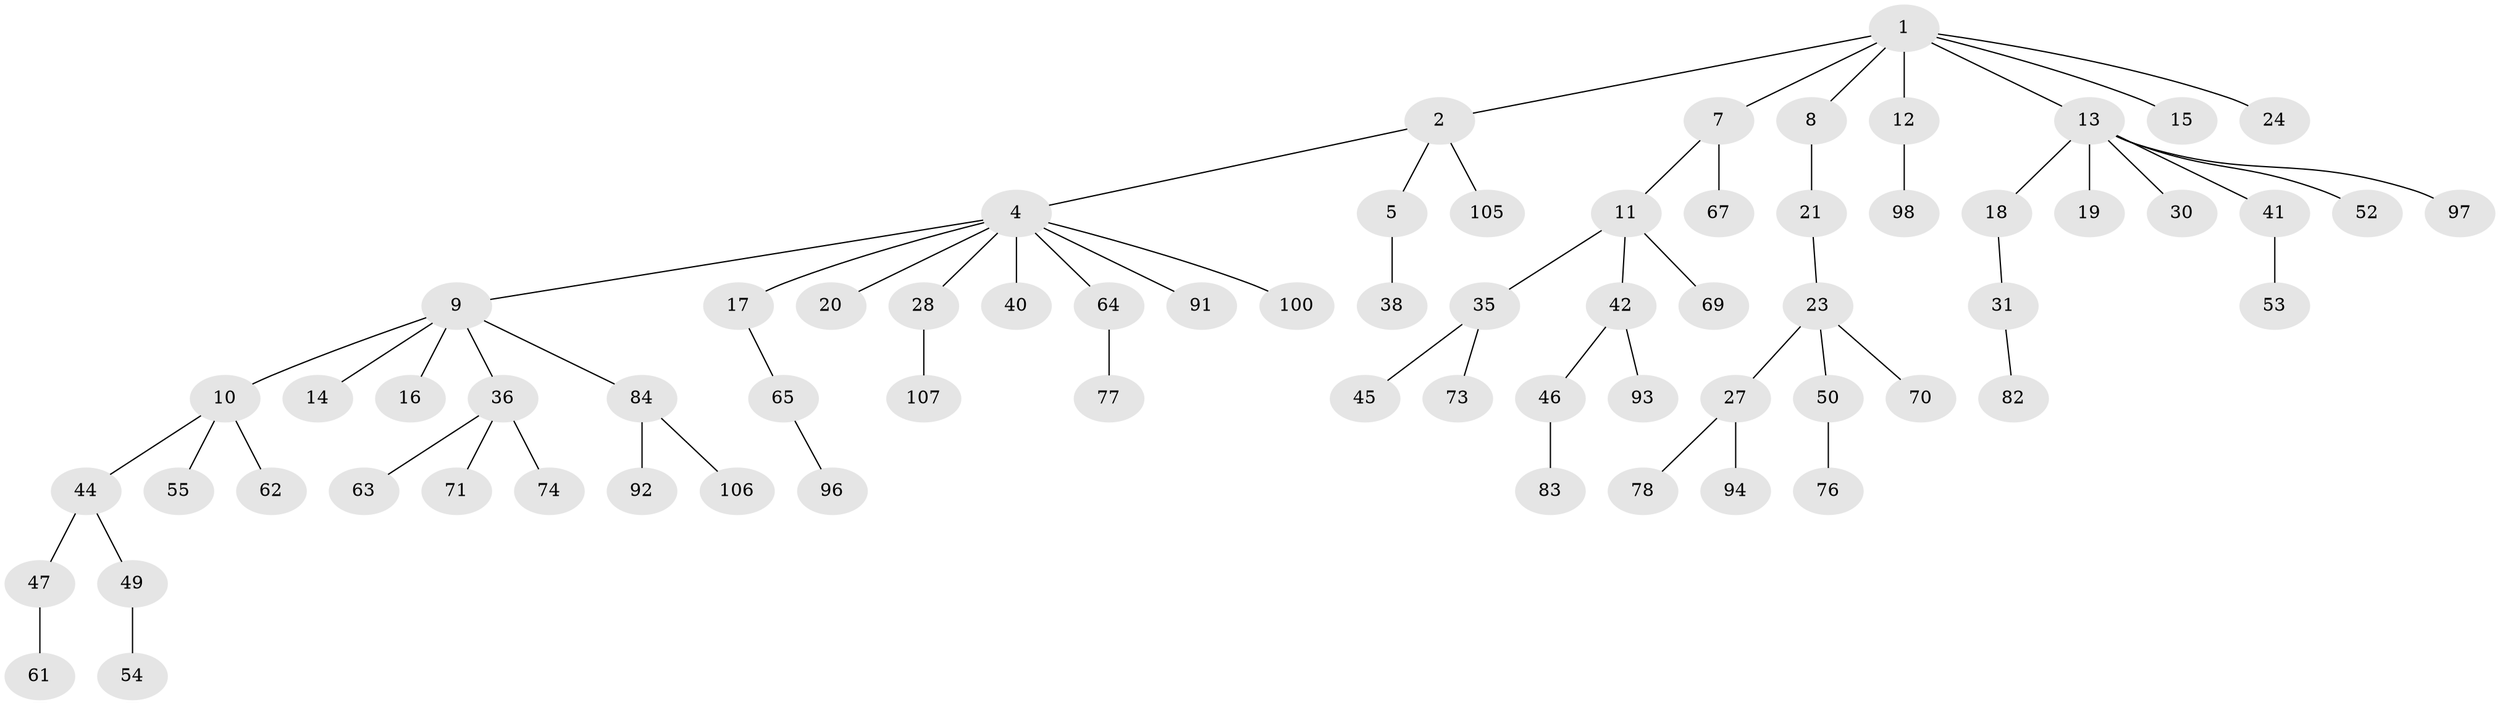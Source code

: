 // Generated by graph-tools (version 1.1) at 2025/52/02/27/25 19:52:10]
// undirected, 69 vertices, 68 edges
graph export_dot {
graph [start="1"]
  node [color=gray90,style=filled];
  1 [super="+3"];
  2 [super="+29"];
  4 [super="+6"];
  5 [super="+26"];
  7 [super="+56"];
  8 [super="+99"];
  9 [super="+32"];
  10 [super="+22"];
  11;
  12 [super="+34"];
  13 [super="+58"];
  14;
  15;
  16 [super="+81"];
  17 [super="+25"];
  18 [super="+57"];
  19;
  20;
  21;
  23 [super="+43"];
  24 [super="+59"];
  27 [super="+39"];
  28 [super="+51"];
  30 [super="+33"];
  31 [super="+48"];
  35 [super="+37"];
  36 [super="+60"];
  38 [super="+75"];
  40 [super="+87"];
  41 [super="+88"];
  42 [super="+103"];
  44 [super="+102"];
  45;
  46 [super="+104"];
  47 [super="+68"];
  49 [super="+66"];
  50;
  52;
  53;
  54;
  55;
  61;
  62;
  63 [super="+79"];
  64 [super="+89"];
  65;
  67;
  69 [super="+90"];
  70 [super="+72"];
  71 [super="+95"];
  73;
  74 [super="+86"];
  76 [super="+80"];
  77;
  78 [super="+85"];
  82;
  83;
  84;
  91;
  92 [super="+101"];
  93;
  94;
  96;
  97;
  98;
  100;
  105;
  106;
  107;
  1 -- 2;
  1 -- 7;
  1 -- 12;
  1 -- 13;
  1 -- 15;
  1 -- 24;
  1 -- 8;
  2 -- 4;
  2 -- 5;
  2 -- 105;
  4 -- 17;
  4 -- 28;
  4 -- 91;
  4 -- 100;
  4 -- 64;
  4 -- 20;
  4 -- 40;
  4 -- 9;
  5 -- 38;
  7 -- 11;
  7 -- 67;
  8 -- 21;
  9 -- 10;
  9 -- 14;
  9 -- 16;
  9 -- 36;
  9 -- 84;
  10 -- 44;
  10 -- 55;
  10 -- 62;
  11 -- 35;
  11 -- 42;
  11 -- 69;
  12 -- 98;
  13 -- 18;
  13 -- 19;
  13 -- 30;
  13 -- 41;
  13 -- 52;
  13 -- 97;
  17 -- 65;
  18 -- 31;
  21 -- 23;
  23 -- 27;
  23 -- 50;
  23 -- 70;
  27 -- 78;
  27 -- 94;
  28 -- 107;
  31 -- 82;
  35 -- 73;
  35 -- 45;
  36 -- 74;
  36 -- 63;
  36 -- 71;
  41 -- 53;
  42 -- 46;
  42 -- 93;
  44 -- 47;
  44 -- 49;
  46 -- 83;
  47 -- 61;
  49 -- 54;
  50 -- 76;
  64 -- 77;
  65 -- 96;
  84 -- 92;
  84 -- 106;
}
